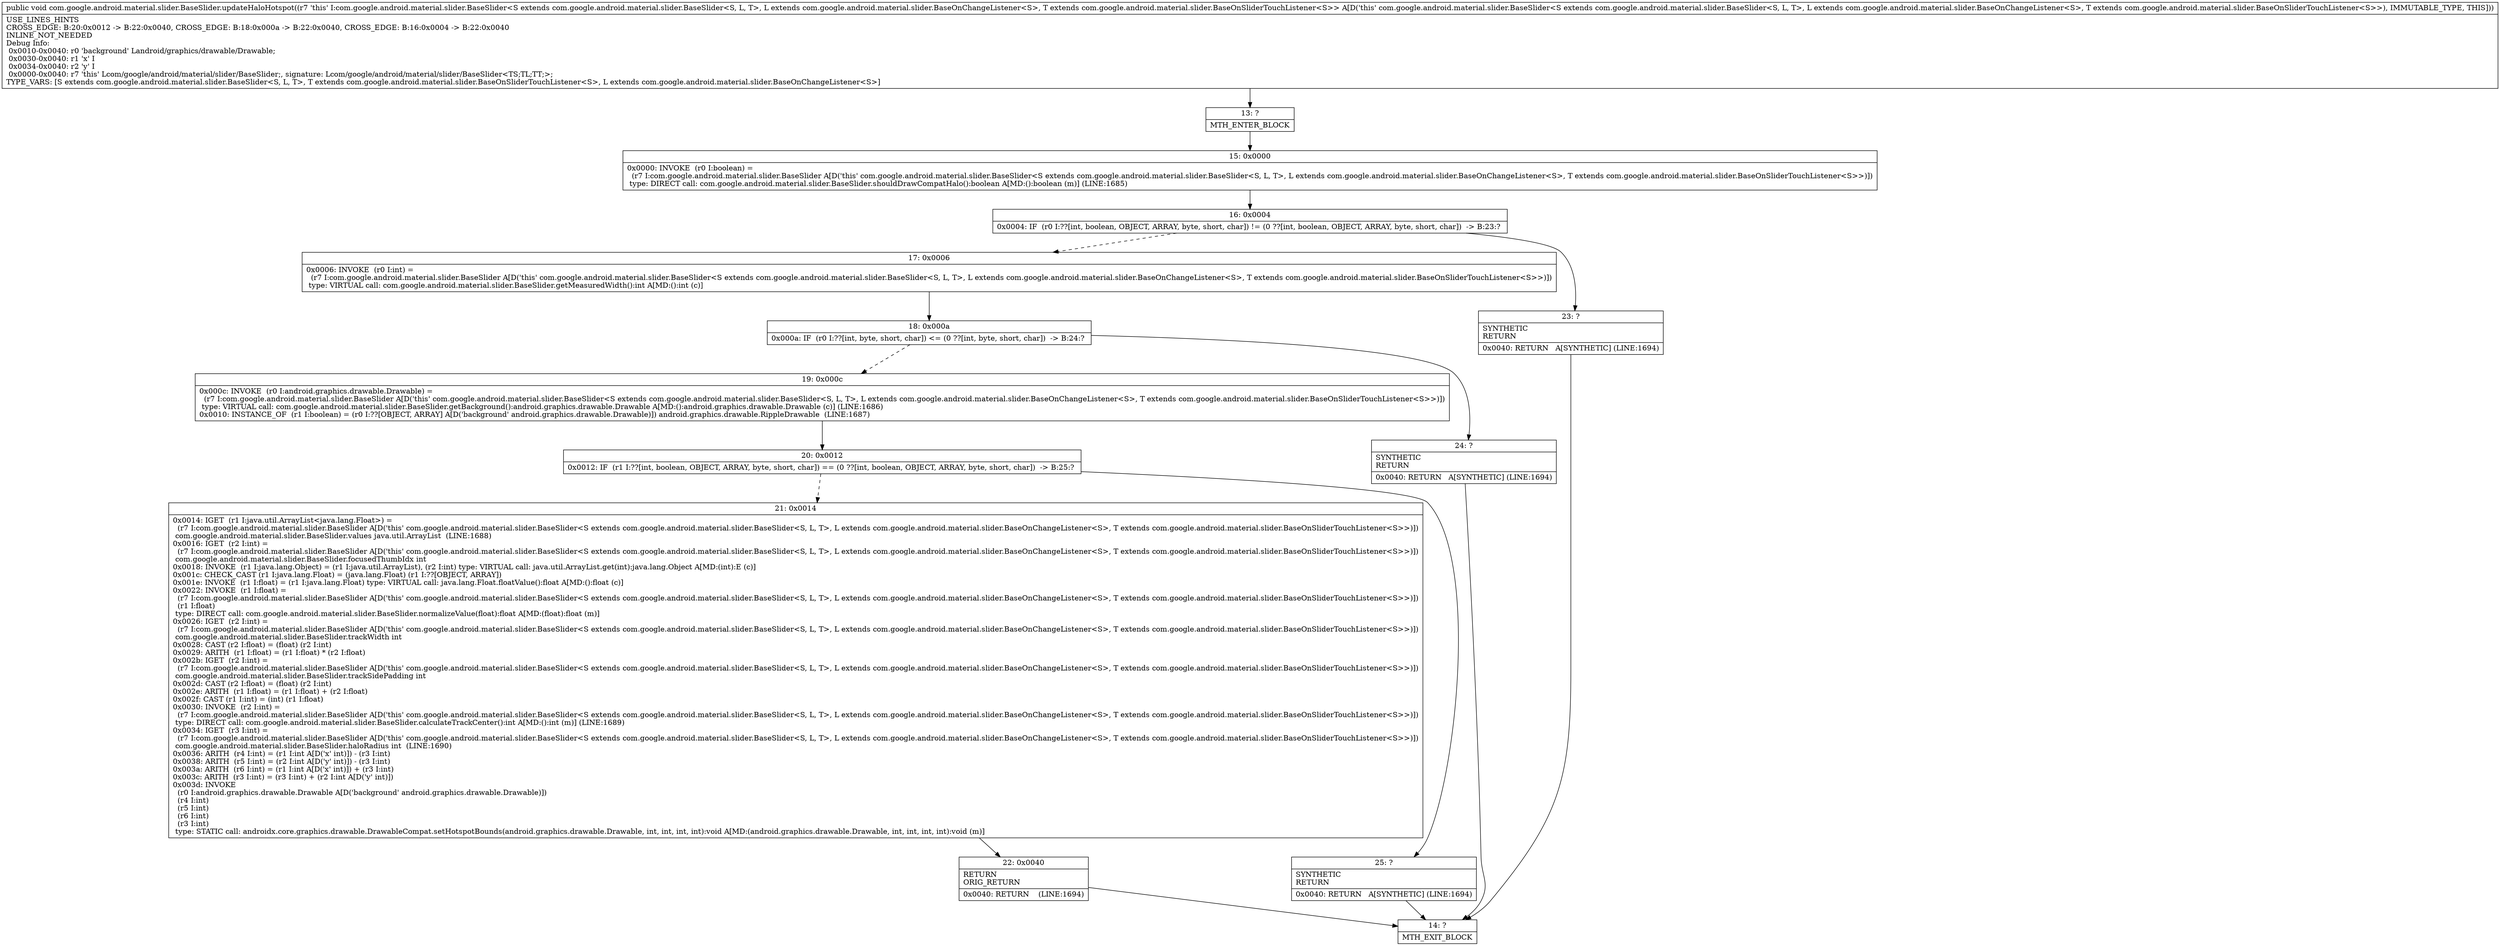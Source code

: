 digraph "CFG forcom.google.android.material.slider.BaseSlider.updateHaloHotspot()V" {
Node_13 [shape=record,label="{13\:\ ?|MTH_ENTER_BLOCK\l}"];
Node_15 [shape=record,label="{15\:\ 0x0000|0x0000: INVOKE  (r0 I:boolean) = \l  (r7 I:com.google.android.material.slider.BaseSlider A[D('this' com.google.android.material.slider.BaseSlider\<S extends com.google.android.material.slider.BaseSlider\<S, L, T\>, L extends com.google.android.material.slider.BaseOnChangeListener\<S\>, T extends com.google.android.material.slider.BaseOnSliderTouchListener\<S\>\>)])\l type: DIRECT call: com.google.android.material.slider.BaseSlider.shouldDrawCompatHalo():boolean A[MD:():boolean (m)] (LINE:1685)\l}"];
Node_16 [shape=record,label="{16\:\ 0x0004|0x0004: IF  (r0 I:??[int, boolean, OBJECT, ARRAY, byte, short, char]) != (0 ??[int, boolean, OBJECT, ARRAY, byte, short, char])  \-\> B:23:? \l}"];
Node_17 [shape=record,label="{17\:\ 0x0006|0x0006: INVOKE  (r0 I:int) = \l  (r7 I:com.google.android.material.slider.BaseSlider A[D('this' com.google.android.material.slider.BaseSlider\<S extends com.google.android.material.slider.BaseSlider\<S, L, T\>, L extends com.google.android.material.slider.BaseOnChangeListener\<S\>, T extends com.google.android.material.slider.BaseOnSliderTouchListener\<S\>\>)])\l type: VIRTUAL call: com.google.android.material.slider.BaseSlider.getMeasuredWidth():int A[MD:():int (c)]\l}"];
Node_18 [shape=record,label="{18\:\ 0x000a|0x000a: IF  (r0 I:??[int, byte, short, char]) \<= (0 ??[int, byte, short, char])  \-\> B:24:? \l}"];
Node_19 [shape=record,label="{19\:\ 0x000c|0x000c: INVOKE  (r0 I:android.graphics.drawable.Drawable) = \l  (r7 I:com.google.android.material.slider.BaseSlider A[D('this' com.google.android.material.slider.BaseSlider\<S extends com.google.android.material.slider.BaseSlider\<S, L, T\>, L extends com.google.android.material.slider.BaseOnChangeListener\<S\>, T extends com.google.android.material.slider.BaseOnSliderTouchListener\<S\>\>)])\l type: VIRTUAL call: com.google.android.material.slider.BaseSlider.getBackground():android.graphics.drawable.Drawable A[MD:():android.graphics.drawable.Drawable (c)] (LINE:1686)\l0x0010: INSTANCE_OF  (r1 I:boolean) = (r0 I:??[OBJECT, ARRAY] A[D('background' android.graphics.drawable.Drawable)]) android.graphics.drawable.RippleDrawable  (LINE:1687)\l}"];
Node_20 [shape=record,label="{20\:\ 0x0012|0x0012: IF  (r1 I:??[int, boolean, OBJECT, ARRAY, byte, short, char]) == (0 ??[int, boolean, OBJECT, ARRAY, byte, short, char])  \-\> B:25:? \l}"];
Node_21 [shape=record,label="{21\:\ 0x0014|0x0014: IGET  (r1 I:java.util.ArrayList\<java.lang.Float\>) = \l  (r7 I:com.google.android.material.slider.BaseSlider A[D('this' com.google.android.material.slider.BaseSlider\<S extends com.google.android.material.slider.BaseSlider\<S, L, T\>, L extends com.google.android.material.slider.BaseOnChangeListener\<S\>, T extends com.google.android.material.slider.BaseOnSliderTouchListener\<S\>\>)])\l com.google.android.material.slider.BaseSlider.values java.util.ArrayList  (LINE:1688)\l0x0016: IGET  (r2 I:int) = \l  (r7 I:com.google.android.material.slider.BaseSlider A[D('this' com.google.android.material.slider.BaseSlider\<S extends com.google.android.material.slider.BaseSlider\<S, L, T\>, L extends com.google.android.material.slider.BaseOnChangeListener\<S\>, T extends com.google.android.material.slider.BaseOnSliderTouchListener\<S\>\>)])\l com.google.android.material.slider.BaseSlider.focusedThumbIdx int \l0x0018: INVOKE  (r1 I:java.lang.Object) = (r1 I:java.util.ArrayList), (r2 I:int) type: VIRTUAL call: java.util.ArrayList.get(int):java.lang.Object A[MD:(int):E (c)]\l0x001c: CHECK_CAST (r1 I:java.lang.Float) = (java.lang.Float) (r1 I:??[OBJECT, ARRAY]) \l0x001e: INVOKE  (r1 I:float) = (r1 I:java.lang.Float) type: VIRTUAL call: java.lang.Float.floatValue():float A[MD:():float (c)]\l0x0022: INVOKE  (r1 I:float) = \l  (r7 I:com.google.android.material.slider.BaseSlider A[D('this' com.google.android.material.slider.BaseSlider\<S extends com.google.android.material.slider.BaseSlider\<S, L, T\>, L extends com.google.android.material.slider.BaseOnChangeListener\<S\>, T extends com.google.android.material.slider.BaseOnSliderTouchListener\<S\>\>)])\l  (r1 I:float)\l type: DIRECT call: com.google.android.material.slider.BaseSlider.normalizeValue(float):float A[MD:(float):float (m)]\l0x0026: IGET  (r2 I:int) = \l  (r7 I:com.google.android.material.slider.BaseSlider A[D('this' com.google.android.material.slider.BaseSlider\<S extends com.google.android.material.slider.BaseSlider\<S, L, T\>, L extends com.google.android.material.slider.BaseOnChangeListener\<S\>, T extends com.google.android.material.slider.BaseOnSliderTouchListener\<S\>\>)])\l com.google.android.material.slider.BaseSlider.trackWidth int \l0x0028: CAST (r2 I:float) = (float) (r2 I:int) \l0x0029: ARITH  (r1 I:float) = (r1 I:float) * (r2 I:float) \l0x002b: IGET  (r2 I:int) = \l  (r7 I:com.google.android.material.slider.BaseSlider A[D('this' com.google.android.material.slider.BaseSlider\<S extends com.google.android.material.slider.BaseSlider\<S, L, T\>, L extends com.google.android.material.slider.BaseOnChangeListener\<S\>, T extends com.google.android.material.slider.BaseOnSliderTouchListener\<S\>\>)])\l com.google.android.material.slider.BaseSlider.trackSidePadding int \l0x002d: CAST (r2 I:float) = (float) (r2 I:int) \l0x002e: ARITH  (r1 I:float) = (r1 I:float) + (r2 I:float) \l0x002f: CAST (r1 I:int) = (int) (r1 I:float) \l0x0030: INVOKE  (r2 I:int) = \l  (r7 I:com.google.android.material.slider.BaseSlider A[D('this' com.google.android.material.slider.BaseSlider\<S extends com.google.android.material.slider.BaseSlider\<S, L, T\>, L extends com.google.android.material.slider.BaseOnChangeListener\<S\>, T extends com.google.android.material.slider.BaseOnSliderTouchListener\<S\>\>)])\l type: DIRECT call: com.google.android.material.slider.BaseSlider.calculateTrackCenter():int A[MD:():int (m)] (LINE:1689)\l0x0034: IGET  (r3 I:int) = \l  (r7 I:com.google.android.material.slider.BaseSlider A[D('this' com.google.android.material.slider.BaseSlider\<S extends com.google.android.material.slider.BaseSlider\<S, L, T\>, L extends com.google.android.material.slider.BaseOnChangeListener\<S\>, T extends com.google.android.material.slider.BaseOnSliderTouchListener\<S\>\>)])\l com.google.android.material.slider.BaseSlider.haloRadius int  (LINE:1690)\l0x0036: ARITH  (r4 I:int) = (r1 I:int A[D('x' int)]) \- (r3 I:int) \l0x0038: ARITH  (r5 I:int) = (r2 I:int A[D('y' int)]) \- (r3 I:int) \l0x003a: ARITH  (r6 I:int) = (r1 I:int A[D('x' int)]) + (r3 I:int) \l0x003c: ARITH  (r3 I:int) = (r3 I:int) + (r2 I:int A[D('y' int)]) \l0x003d: INVOKE  \l  (r0 I:android.graphics.drawable.Drawable A[D('background' android.graphics.drawable.Drawable)])\l  (r4 I:int)\l  (r5 I:int)\l  (r6 I:int)\l  (r3 I:int)\l type: STATIC call: androidx.core.graphics.drawable.DrawableCompat.setHotspotBounds(android.graphics.drawable.Drawable, int, int, int, int):void A[MD:(android.graphics.drawable.Drawable, int, int, int, int):void (m)]\l}"];
Node_22 [shape=record,label="{22\:\ 0x0040|RETURN\lORIG_RETURN\l|0x0040: RETURN    (LINE:1694)\l}"];
Node_14 [shape=record,label="{14\:\ ?|MTH_EXIT_BLOCK\l}"];
Node_25 [shape=record,label="{25\:\ ?|SYNTHETIC\lRETURN\l|0x0040: RETURN   A[SYNTHETIC] (LINE:1694)\l}"];
Node_24 [shape=record,label="{24\:\ ?|SYNTHETIC\lRETURN\l|0x0040: RETURN   A[SYNTHETIC] (LINE:1694)\l}"];
Node_23 [shape=record,label="{23\:\ ?|SYNTHETIC\lRETURN\l|0x0040: RETURN   A[SYNTHETIC] (LINE:1694)\l}"];
MethodNode[shape=record,label="{public void com.google.android.material.slider.BaseSlider.updateHaloHotspot((r7 'this' I:com.google.android.material.slider.BaseSlider\<S extends com.google.android.material.slider.BaseSlider\<S, L, T\>, L extends com.google.android.material.slider.BaseOnChangeListener\<S\>, T extends com.google.android.material.slider.BaseOnSliderTouchListener\<S\>\> A[D('this' com.google.android.material.slider.BaseSlider\<S extends com.google.android.material.slider.BaseSlider\<S, L, T\>, L extends com.google.android.material.slider.BaseOnChangeListener\<S\>, T extends com.google.android.material.slider.BaseOnSliderTouchListener\<S\>\>), IMMUTABLE_TYPE, THIS]))  | USE_LINES_HINTS\lCROSS_EDGE: B:20:0x0012 \-\> B:22:0x0040, CROSS_EDGE: B:18:0x000a \-\> B:22:0x0040, CROSS_EDGE: B:16:0x0004 \-\> B:22:0x0040\lINLINE_NOT_NEEDED\lDebug Info:\l  0x0010\-0x0040: r0 'background' Landroid\/graphics\/drawable\/Drawable;\l  0x0030\-0x0040: r1 'x' I\l  0x0034\-0x0040: r2 'y' I\l  0x0000\-0x0040: r7 'this' Lcom\/google\/android\/material\/slider\/BaseSlider;, signature: Lcom\/google\/android\/material\/slider\/BaseSlider\<TS;TL;TT;\>;\lTYPE_VARS: [S extends com.google.android.material.slider.BaseSlider\<S, L, T\>, T extends com.google.android.material.slider.BaseOnSliderTouchListener\<S\>, L extends com.google.android.material.slider.BaseOnChangeListener\<S\>]\l}"];
MethodNode -> Node_13;Node_13 -> Node_15;
Node_15 -> Node_16;
Node_16 -> Node_17[style=dashed];
Node_16 -> Node_23;
Node_17 -> Node_18;
Node_18 -> Node_19[style=dashed];
Node_18 -> Node_24;
Node_19 -> Node_20;
Node_20 -> Node_21[style=dashed];
Node_20 -> Node_25;
Node_21 -> Node_22;
Node_22 -> Node_14;
Node_25 -> Node_14;
Node_24 -> Node_14;
Node_23 -> Node_14;
}

